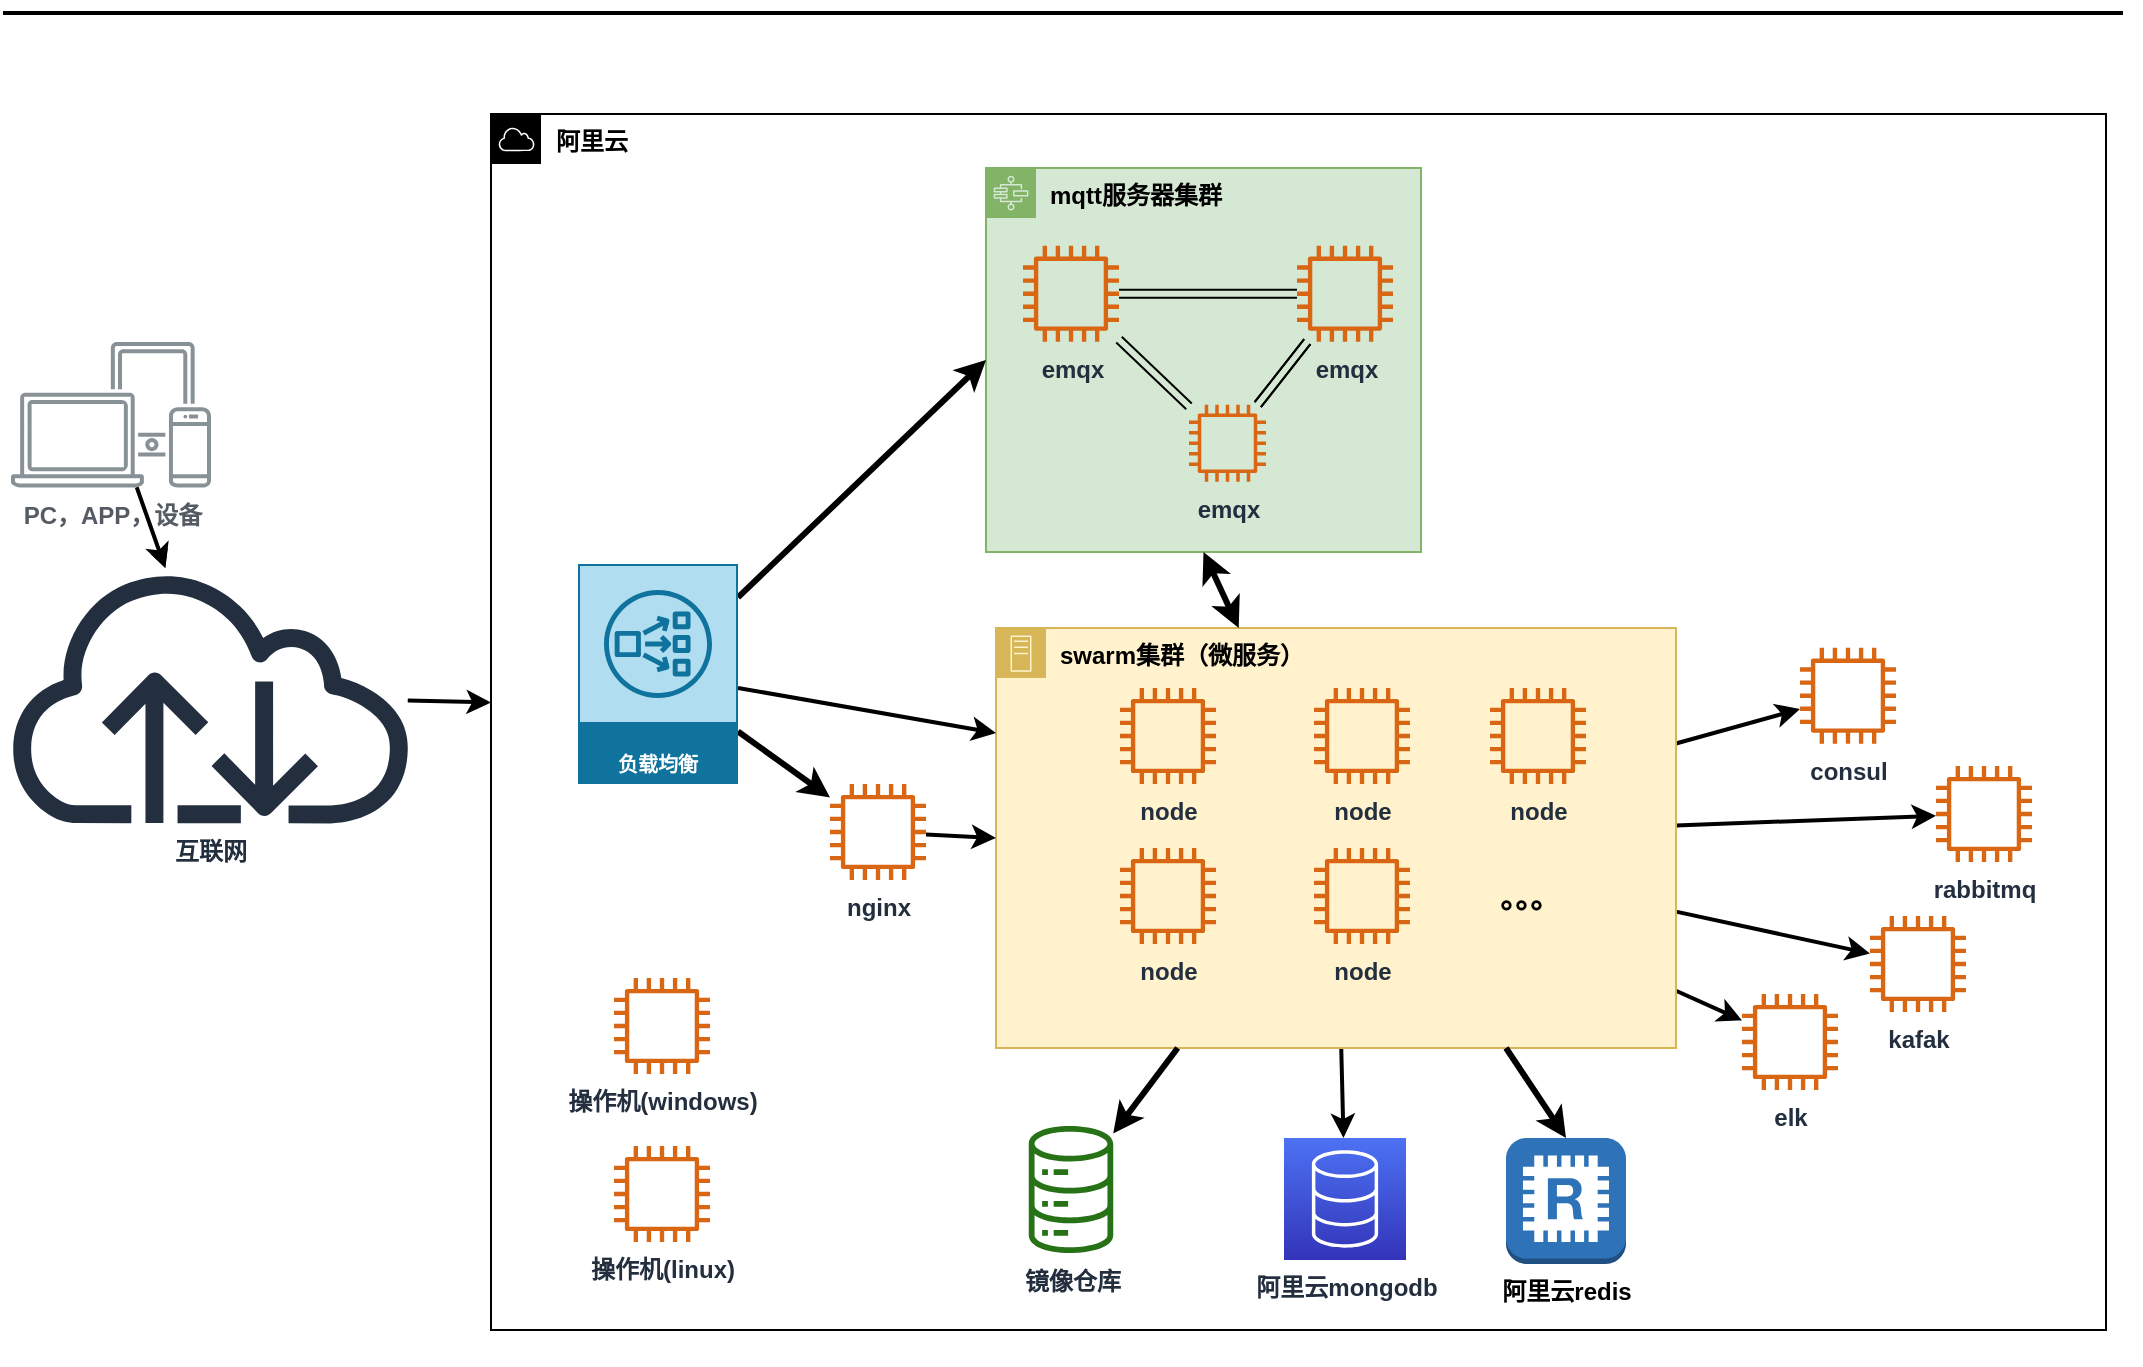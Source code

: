 <mxfile version="14.4.6" type="github">
  <diagram id="Ht1M8jgEwFfnCIfOTk4-" name="Page-1">
    <mxGraphModel dx="1422" dy="734" grid="0" gridSize="10" guides="1" tooltips="1" connect="1" arrows="1" fold="1" page="1" pageScale="1" pageWidth="1169" pageHeight="827" math="0" shadow="0">
      <root>
        <mxCell id="0" />
        <mxCell id="1" parent="0" />
        <mxCell id="Ln0wYWGK2Pg7mDHhLt9o-11" value="阿里云" style="points=[[0,0],[0.25,0],[0.5,0],[0.75,0],[1,0],[1,0.25],[1,0.5],[1,0.75],[1,1],[0.75,1],[0.5,1],[0.25,1],[0,1],[0,0.75],[0,0.5],[0,0.25]];outlineConnect=0;html=1;whiteSpace=wrap;fontSize=12;fontStyle=1;shape=mxgraph.aws4.group;grIcon=mxgraph.aws4.group_aws_cloud;verticalAlign=top;align=left;spacingLeft=30;dashed=0;" parent="1" vertex="1">
          <mxGeometry x="296.5" y="195" width="807.5" height="608" as="geometry" />
        </mxCell>
        <mxCell id="Ln0wYWGK2Pg7mDHhLt9o-24" value="mqtt服务器集群" style="points=[[0,0],[0.25,0],[0.5,0],[0.75,0],[1,0],[1,0.25],[1,0.5],[1,0.75],[1,1],[0.75,1],[0.5,1],[0.25,1],[0,1],[0,0.75],[0,0.5],[0,0.25]];outlineConnect=0;html=1;whiteSpace=wrap;fontSize=12;fontStyle=1;shape=mxgraph.aws4.group;grIcon=mxgraph.aws4.group_aws_step_functions_workflow;strokeColor=#82b366;fillColor=#d5e8d4;verticalAlign=top;align=left;spacingLeft=30;dashed=0;" parent="1" vertex="1">
          <mxGeometry x="544" y="222" width="217.5" height="192" as="geometry" />
        </mxCell>
        <mxCell id="Ln0wYWGK2Pg7mDHhLt9o-51" style="edgeStyle=none;rounded=0;orthogonalLoop=1;jettySize=auto;html=1;fontFamily=Tahoma;fontSize=15;fontStyle=1;strokeWidth=2;" parent="1" source="Ln0wYWGK2Pg7mDHhLt9o-35" target="Ln0wYWGK2Pg7mDHhLt9o-1" edge="1">
          <mxGeometry relative="1" as="geometry" />
        </mxCell>
        <mxCell id="Ln0wYWGK2Pg7mDHhLt9o-55" style="edgeStyle=none;rounded=0;orthogonalLoop=1;jettySize=auto;html=1;fontFamily=Tahoma;fontSize=15;fontStyle=1;strokeWidth=2;" parent="1" source="Ln0wYWGK2Pg7mDHhLt9o-35" target="Ln0wYWGK2Pg7mDHhLt9o-45" edge="1">
          <mxGeometry relative="1" as="geometry" />
        </mxCell>
        <mxCell id="Ln0wYWGK2Pg7mDHhLt9o-56" style="edgeStyle=none;rounded=0;orthogonalLoop=1;jettySize=auto;html=1;fontFamily=Tahoma;fontSize=15;fontStyle=1;strokeWidth=2;" parent="1" source="Ln0wYWGK2Pg7mDHhLt9o-35" target="Ln0wYWGK2Pg7mDHhLt9o-49" edge="1">
          <mxGeometry relative="1" as="geometry" />
        </mxCell>
        <mxCell id="Ln0wYWGK2Pg7mDHhLt9o-58" style="edgeStyle=none;rounded=0;orthogonalLoop=1;jettySize=auto;html=1;fontFamily=Tahoma;fontSize=15;fontStyle=1;strokeWidth=2;" parent="1" source="Ln0wYWGK2Pg7mDHhLt9o-35" target="Ln0wYWGK2Pg7mDHhLt9o-50" edge="1">
          <mxGeometry relative="1" as="geometry" />
        </mxCell>
        <mxCell id="1yn95lNJv_hw5B5bu8lK-10" style="edgeStyle=none;rounded=0;orthogonalLoop=1;jettySize=auto;html=1;strokeWidth=2;fontColor=#212121;" edge="1" parent="1" source="Ln0wYWGK2Pg7mDHhLt9o-35" target="1yn95lNJv_hw5B5bu8lK-9">
          <mxGeometry relative="1" as="geometry" />
        </mxCell>
        <mxCell id="Ln0wYWGK2Pg7mDHhLt9o-35" value="swarm集群（微服务）" style="points=[[0,0],[0.25,0],[0.5,0],[0.75,0],[1,0],[1,0.25],[1,0.5],[1,0.75],[1,1],[0.75,1],[0.5,1],[0.25,1],[0,1],[0,0.75],[0,0.5],[0,0.25]];outlineConnect=0;html=1;whiteSpace=wrap;fontSize=12;fontStyle=1;shape=mxgraph.aws4.group;grIcon=mxgraph.aws4.group_on_premise;strokeColor=#d6b656;fillColor=#fff2cc;verticalAlign=top;align=left;spacingLeft=30;dashed=0;" parent="1" vertex="1">
          <mxGeometry x="549" y="452" width="340" height="210" as="geometry" />
        </mxCell>
        <mxCell id="SCVMTBWpLvtzJIhz15lM-1" value="" style="line;strokeWidth=2;html=1;fontSize=14;" parent="1" vertex="1">
          <mxGeometry x="52.5" y="139.5" width="1060" height="10" as="geometry" />
        </mxCell>
        <mxCell id="Ln0wYWGK2Pg7mDHhLt9o-1" value="阿里云mongodb" style="points=[[0,0,0],[0.25,0,0],[0.5,0,0],[0.75,0,0],[1,0,0],[0,1,0],[0.25,1,0],[0.5,1,0],[0.75,1,0],[1,1,0],[0,0.25,0],[0,0.5,0],[0,0.75,0],[1,0.25,0],[1,0.5,0],[1,0.75,0]];outlineConnect=0;fontColor=#232F3E;gradientColor=#4D72F3;gradientDirection=north;fillColor=#3334B9;strokeColor=#ffffff;dashed=0;verticalLabelPosition=bottom;verticalAlign=top;align=center;html=1;fontSize=12;fontStyle=1;aspect=fixed;shape=mxgraph.aws4.resourceIcon;resIcon=mxgraph.aws4.database;" parent="1" vertex="1">
          <mxGeometry x="693" y="707" width="61" height="61" as="geometry" />
        </mxCell>
        <mxCell id="Ln0wYWGK2Pg7mDHhLt9o-12" value="" style="edgeStyle=none;rounded=0;orthogonalLoop=1;jettySize=auto;html=1;fontStyle=1;strokeWidth=2;" parent="1" source="Ln0wYWGK2Pg7mDHhLt9o-3" target="Ln0wYWGK2Pg7mDHhLt9o-11" edge="1">
          <mxGeometry relative="1" as="geometry" />
        </mxCell>
        <mxCell id="Ln0wYWGK2Pg7mDHhLt9o-3" value="互联网" style="outlineConnect=0;fontColor=#232F3E;gradientColor=none;fillColor=#232F3E;strokeColor=none;dashed=0;verticalLabelPosition=bottom;verticalAlign=top;align=center;html=1;fontSize=12;fontStyle=1;aspect=fixed;pointerEvents=1;shape=mxgraph.aws4.internet;" parent="1" vertex="1">
          <mxGeometry x="52.5" y="422" width="207.5" height="127.69" as="geometry" />
        </mxCell>
        <mxCell id="Ln0wYWGK2Pg7mDHhLt9o-13" style="edgeStyle=none;rounded=0;orthogonalLoop=1;jettySize=auto;html=1;fontStyle=1" parent="1" source="Ln0wYWGK2Pg7mDHhLt9o-10" target="Ln0wYWGK2Pg7mDHhLt9o-3" edge="1">
          <mxGeometry relative="1" as="geometry" />
        </mxCell>
        <mxCell id="1yn95lNJv_hw5B5bu8lK-8" style="edgeStyle=none;rounded=0;orthogonalLoop=1;jettySize=auto;html=1;fontColor=#212121;strokeWidth=2;" edge="1" parent="1" source="Ln0wYWGK2Pg7mDHhLt9o-10" target="Ln0wYWGK2Pg7mDHhLt9o-3">
          <mxGeometry relative="1" as="geometry" />
        </mxCell>
        <mxCell id="Ln0wYWGK2Pg7mDHhLt9o-10" value="PC，APP，设备" style="outlineConnect=0;gradientColor=none;fontColor=#545B64;strokeColor=none;fillColor=#879196;dashed=0;verticalLabelPosition=bottom;verticalAlign=top;align=center;html=1;fontSize=12;fontStyle=1;aspect=fixed;shape=mxgraph.aws4.illustration_devices;pointerEvents=1" parent="1" vertex="1">
          <mxGeometry x="56.5" y="308.85" width="100" height="73" as="geometry" />
        </mxCell>
        <mxCell id="Ln0wYWGK2Pg7mDHhLt9o-16" value="" style="edgeStyle=none;rounded=0;orthogonalLoop=1;jettySize=auto;html=1;shape=link;fontStyle=1" parent="1" source="Ln0wYWGK2Pg7mDHhLt9o-14" target="Ln0wYWGK2Pg7mDHhLt9o-15" edge="1">
          <mxGeometry relative="1" as="geometry" />
        </mxCell>
        <mxCell id="Ln0wYWGK2Pg7mDHhLt9o-18" value="" style="edgeStyle=none;rounded=0;orthogonalLoop=1;jettySize=auto;html=1;shape=link;fontStyle=1" parent="1" source="Ln0wYWGK2Pg7mDHhLt9o-14" target="Ln0wYWGK2Pg7mDHhLt9o-17" edge="1">
          <mxGeometry relative="1" as="geometry" />
        </mxCell>
        <mxCell id="Ln0wYWGK2Pg7mDHhLt9o-14" value="emqx" style="outlineConnect=0;fontColor=#232F3E;gradientColor=none;fillColor=#D86613;strokeColor=none;dashed=0;verticalLabelPosition=bottom;verticalAlign=top;align=center;html=1;fontSize=12;fontStyle=1;aspect=fixed;pointerEvents=1;shape=mxgraph.aws4.instance2;" parent="1" vertex="1">
          <mxGeometry x="562.5" y="260.85" width="48" height="48" as="geometry" />
        </mxCell>
        <mxCell id="Ln0wYWGK2Pg7mDHhLt9o-26" value="" style="edgeStyle=none;shape=link;rounded=0;orthogonalLoop=1;jettySize=auto;html=1;fontStyle=1" parent="1" source="Ln0wYWGK2Pg7mDHhLt9o-15" target="Ln0wYWGK2Pg7mDHhLt9o-17" edge="1">
          <mxGeometry relative="1" as="geometry" />
        </mxCell>
        <mxCell id="Ln0wYWGK2Pg7mDHhLt9o-15" value="emqx" style="outlineConnect=0;fontColor=#232F3E;gradientColor=none;fillColor=#D86613;strokeColor=none;dashed=0;verticalLabelPosition=bottom;verticalAlign=top;align=center;html=1;fontSize=12;fontStyle=1;aspect=fixed;pointerEvents=1;shape=mxgraph.aws4.instance2;" parent="1" vertex="1">
          <mxGeometry x="699.5" y="260.85" width="48" height="48" as="geometry" />
        </mxCell>
        <mxCell id="Ln0wYWGK2Pg7mDHhLt9o-21" style="edgeStyle=none;rounded=0;orthogonalLoop=1;jettySize=auto;html=1;shape=link;fontStyle=1" parent="1" source="Ln0wYWGK2Pg7mDHhLt9o-17" target="Ln0wYWGK2Pg7mDHhLt9o-15" edge="1">
          <mxGeometry relative="1" as="geometry" />
        </mxCell>
        <mxCell id="Ln0wYWGK2Pg7mDHhLt9o-17" value="emqx" style="outlineConnect=0;fontColor=#232F3E;gradientColor=none;fillColor=#D86613;strokeColor=none;dashed=0;verticalLabelPosition=bottom;verticalAlign=top;align=center;html=1;fontSize=12;fontStyle=1;aspect=fixed;pointerEvents=1;shape=mxgraph.aws4.instance2;direction=north;" parent="1" vertex="1">
          <mxGeometry x="645.5" y="340.35" width="38.5" height="38.5" as="geometry" />
        </mxCell>
        <mxCell id="Ln0wYWGK2Pg7mDHhLt9o-27" style="edgeStyle=none;shape=link;rounded=0;orthogonalLoop=1;jettySize=auto;html=1;exitX=1;exitY=1;exitDx=0;exitDy=0;fontStyle=1" parent="1" source="Ln0wYWGK2Pg7mDHhLt9o-11" target="Ln0wYWGK2Pg7mDHhLt9o-11" edge="1">
          <mxGeometry relative="1" as="geometry" />
        </mxCell>
        <mxCell id="Ln0wYWGK2Pg7mDHhLt9o-30" value="node" style="outlineConnect=0;fontColor=#232F3E;gradientColor=none;fillColor=#D86613;strokeColor=none;dashed=0;verticalLabelPosition=bottom;verticalAlign=top;align=center;html=1;fontSize=12;fontStyle=1;aspect=fixed;pointerEvents=1;shape=mxgraph.aws4.instance2;" parent="1" vertex="1">
          <mxGeometry x="611" y="482" width="48" height="48" as="geometry" />
        </mxCell>
        <mxCell id="Ln0wYWGK2Pg7mDHhLt9o-32" value="node" style="outlineConnect=0;fontColor=#232F3E;gradientColor=none;fillColor=#D86613;strokeColor=none;dashed=0;verticalLabelPosition=bottom;verticalAlign=top;align=center;html=1;fontSize=12;fontStyle=1;aspect=fixed;pointerEvents=1;shape=mxgraph.aws4.instance2;" parent="1" vertex="1">
          <mxGeometry x="708" y="482" width="48" height="48" as="geometry" />
        </mxCell>
        <mxCell id="Ln0wYWGK2Pg7mDHhLt9o-34" value="node" style="outlineConnect=0;fontColor=#232F3E;gradientColor=none;fillColor=#D86613;strokeColor=none;dashed=0;verticalLabelPosition=bottom;verticalAlign=top;align=center;html=1;fontSize=12;fontStyle=1;aspect=fixed;pointerEvents=1;shape=mxgraph.aws4.instance2;direction=north;" parent="1" vertex="1">
          <mxGeometry x="611" y="562" width="48" height="48" as="geometry" />
        </mxCell>
        <mxCell id="Ln0wYWGK2Pg7mDHhLt9o-44" value="" style="edgeStyle=none;rounded=0;orthogonalLoop=1;jettySize=auto;html=1;fontFamily=Tahoma;fontSize=15;fontStyle=1;strokeWidth=3;" parent="1" source="Ln0wYWGK2Pg7mDHhLt9o-35" target="Ln0wYWGK2Pg7mDHhLt9o-42" edge="1">
          <mxGeometry relative="1" as="geometry" />
        </mxCell>
        <mxCell id="Ln0wYWGK2Pg7mDHhLt9o-36" value="node" style="outlineConnect=0;fontColor=#232F3E;gradientColor=none;fillColor=#D86613;strokeColor=none;dashed=0;verticalLabelPosition=bottom;verticalAlign=top;align=center;html=1;fontSize=12;fontStyle=1;aspect=fixed;pointerEvents=1;shape=mxgraph.aws4.instance2;" parent="1" vertex="1">
          <mxGeometry x="708" y="562" width="48" height="48" as="geometry" />
        </mxCell>
        <mxCell id="Ln0wYWGK2Pg7mDHhLt9o-37" value="node" style="outlineConnect=0;fontColor=#232F3E;gradientColor=none;fillColor=#D86613;strokeColor=none;dashed=0;verticalLabelPosition=bottom;verticalAlign=top;align=center;html=1;fontSize=12;fontStyle=1;aspect=fixed;pointerEvents=1;shape=mxgraph.aws4.instance2;" parent="1" vertex="1">
          <mxGeometry x="796" y="482" width="48" height="48" as="geometry" />
        </mxCell>
        <mxCell id="Ln0wYWGK2Pg7mDHhLt9o-38" value="。。。" style="text;html=1;strokeColor=none;fillColor=none;align=center;verticalAlign=middle;whiteSpace=wrap;rounded=0;fontStyle=1;fontSize=15;fontFamily=Tahoma;" parent="1" vertex="1">
          <mxGeometry x="796" y="576" width="40" height="20" as="geometry" />
        </mxCell>
        <mxCell id="Ln0wYWGK2Pg7mDHhLt9o-40" value="" style="endArrow=classic;startArrow=classic;html=1;fontFamily=Tahoma;fontSize=15;entryX=0.5;entryY=1;entryDx=0;entryDy=0;fontStyle=1;strokeWidth=3;" parent="1" source="Ln0wYWGK2Pg7mDHhLt9o-35" target="Ln0wYWGK2Pg7mDHhLt9o-24" edge="1">
          <mxGeometry width="50" height="50" relative="1" as="geometry">
            <mxPoint x="736.5" y="432" as="sourcePoint" />
            <mxPoint x="786.5" y="382" as="targetPoint" />
          </mxGeometry>
        </mxCell>
        <mxCell id="Ln0wYWGK2Pg7mDHhLt9o-42" value="镜像仓库" style="outlineConnect=0;fontColor=#232F3E;gradientColor=none;fillColor=#277116;strokeColor=none;dashed=0;verticalLabelPosition=bottom;verticalAlign=top;align=center;html=1;fontSize=12;fontStyle=1;aspect=fixed;pointerEvents=1;shape=mxgraph.aws4.iot_analytics_data_store;" parent="1" vertex="1">
          <mxGeometry x="564.52" y="701" width="43.96" height="63.5" as="geometry" />
        </mxCell>
        <mxCell id="Ln0wYWGK2Pg7mDHhLt9o-45" value="rabbitmq" style="outlineConnect=0;fontColor=#232F3E;gradientColor=none;fillColor=#D86613;strokeColor=none;dashed=0;verticalLabelPosition=bottom;verticalAlign=top;align=center;html=1;fontSize=12;fontStyle=1;aspect=fixed;pointerEvents=1;shape=mxgraph.aws4.instance2;" parent="1" vertex="1">
          <mxGeometry x="1019" y="521" width="48" height="48" as="geometry" />
        </mxCell>
        <mxCell id="Ln0wYWGK2Pg7mDHhLt9o-49" value="kafak" style="outlineConnect=0;fontColor=#232F3E;gradientColor=none;fillColor=#D86613;strokeColor=none;dashed=0;verticalLabelPosition=bottom;verticalAlign=top;align=center;html=1;fontSize=12;fontStyle=1;aspect=fixed;pointerEvents=1;shape=mxgraph.aws4.instance2;" parent="1" vertex="1">
          <mxGeometry x="986" y="596" width="48" height="48" as="geometry" />
        </mxCell>
        <mxCell id="Ln0wYWGK2Pg7mDHhLt9o-50" value="elk" style="outlineConnect=0;fontColor=#232F3E;gradientColor=none;fillColor=#D86613;strokeColor=none;dashed=0;verticalLabelPosition=bottom;verticalAlign=top;align=center;html=1;fontSize=12;fontStyle=1;aspect=fixed;pointerEvents=1;shape=mxgraph.aws4.instance2;" parent="1" vertex="1">
          <mxGeometry x="922" y="635" width="48" height="48" as="geometry" />
        </mxCell>
        <mxCell id="Ln0wYWGK2Pg7mDHhLt9o-52" value="操作机(windows)" style="outlineConnect=0;fontColor=#232F3E;gradientColor=none;fillColor=#D86613;strokeColor=none;dashed=0;verticalLabelPosition=bottom;verticalAlign=top;align=center;html=1;fontSize=12;fontStyle=1;aspect=fixed;pointerEvents=1;shape=mxgraph.aws4.instance2;" parent="1" vertex="1">
          <mxGeometry x="358" y="627" width="48" height="48" as="geometry" />
        </mxCell>
        <mxCell id="1yn95lNJv_hw5B5bu8lK-1" value="操作机(linux)" style="outlineConnect=0;fontColor=#232F3E;gradientColor=none;fillColor=#D86613;strokeColor=none;dashed=0;verticalLabelPosition=bottom;verticalAlign=top;align=center;html=1;fontSize=12;fontStyle=1;aspect=fixed;pointerEvents=1;shape=mxgraph.aws4.instance2;" vertex="1" parent="1">
          <mxGeometry x="358" y="711" width="48" height="48" as="geometry" />
        </mxCell>
        <mxCell id="1yn95lNJv_hw5B5bu8lK-5" style="rounded=0;orthogonalLoop=1;jettySize=auto;html=1;entryX=0;entryY=0.5;entryDx=0;entryDy=0;fontColor=#212121;fontStyle=1;strokeWidth=3;" edge="1" parent="1" source="1yn95lNJv_hw5B5bu8lK-7" target="Ln0wYWGK2Pg7mDHhLt9o-24">
          <mxGeometry relative="1" as="geometry">
            <mxPoint x="428.999" y="380.926" as="sourcePoint" />
          </mxGeometry>
        </mxCell>
        <mxCell id="1yn95lNJv_hw5B5bu8lK-6" value="" style="edgeStyle=none;rounded=0;orthogonalLoop=1;jettySize=auto;html=1;fontColor=#212121;fontStyle=1;strokeWidth=3;" edge="1" parent="1" source="1yn95lNJv_hw5B5bu8lK-7" target="1yn95lNJv_hw5B5bu8lK-11">
          <mxGeometry relative="1" as="geometry">
            <mxPoint x="413" y="440" as="sourcePoint" />
          </mxGeometry>
        </mxCell>
        <mxCell id="1yn95lNJv_hw5B5bu8lK-13" style="edgeStyle=none;rounded=0;orthogonalLoop=1;jettySize=auto;html=1;entryX=0;entryY=0.25;entryDx=0;entryDy=0;strokeWidth=2;fontColor=#FFFFFF;" edge="1" parent="1" source="1yn95lNJv_hw5B5bu8lK-7" target="Ln0wYWGK2Pg7mDHhLt9o-35">
          <mxGeometry relative="1" as="geometry" />
        </mxCell>
        <mxCell id="1yn95lNJv_hw5B5bu8lK-7" value="负载均衡" style="outlineConnect=0;dashed=0;verticalLabelPosition=middle;verticalAlign=bottom;align=center;html=1;whiteSpace=wrap;fontSize=10;fontStyle=1;spacing=3;shape=mxgraph.aws4.productIcon;prIcon=mxgraph.aws4.network_load_balancer;fillColor=#b1ddf0;strokeColor=#10739e;fontColor=#FFFFFF;" vertex="1" parent="1">
          <mxGeometry x="340" y="420" width="80" height="110" as="geometry" />
        </mxCell>
        <mxCell id="1yn95lNJv_hw5B5bu8lK-9" value="consul" style="outlineConnect=0;fontColor=#232F3E;gradientColor=none;fillColor=#D86613;strokeColor=none;dashed=0;verticalLabelPosition=bottom;verticalAlign=top;align=center;html=1;fontSize=12;fontStyle=1;aspect=fixed;pointerEvents=1;shape=mxgraph.aws4.instance2;" vertex="1" parent="1">
          <mxGeometry x="951" y="461.85" width="48" height="48" as="geometry" />
        </mxCell>
        <mxCell id="1yn95lNJv_hw5B5bu8lK-12" value="" style="edgeStyle=none;rounded=0;orthogonalLoop=1;jettySize=auto;html=1;strokeWidth=2;fontColor=#FFFFFF;entryX=0;entryY=0.5;entryDx=0;entryDy=0;" edge="1" parent="1" source="1yn95lNJv_hw5B5bu8lK-11" target="Ln0wYWGK2Pg7mDHhLt9o-35">
          <mxGeometry relative="1" as="geometry" />
        </mxCell>
        <mxCell id="1yn95lNJv_hw5B5bu8lK-11" value="nginx" style="outlineConnect=0;fontColor=#232F3E;gradientColor=none;fillColor=#D86613;strokeColor=none;dashed=0;verticalLabelPosition=bottom;verticalAlign=top;align=center;html=1;fontSize=12;fontStyle=1;aspect=fixed;pointerEvents=1;shape=mxgraph.aws4.instance2;" vertex="1" parent="1">
          <mxGeometry x="466" y="530" width="48" height="48" as="geometry" />
        </mxCell>
        <mxCell id="1yn95lNJv_hw5B5bu8lK-14" value="&lt;font color=&quot;#000000&quot;&gt;阿里云redis&lt;/font&gt;" style="outlineConnect=0;dashed=0;verticalLabelPosition=bottom;verticalAlign=top;align=center;html=1;shape=mxgraph.aws3.redis;fillColor=#2E73B8;gradientColor=none;fontColor=#FFFFFF;fontStyle=1" vertex="1" parent="1">
          <mxGeometry x="804" y="707" width="60" height="63" as="geometry" />
        </mxCell>
        <mxCell id="1yn95lNJv_hw5B5bu8lK-15" style="rounded=0;orthogonalLoop=1;jettySize=auto;html=1;fontColor=#212121;fontStyle=1;strokeWidth=3;exitX=0.75;exitY=1;exitDx=0;exitDy=0;entryX=0.5;entryY=0;entryDx=0;entryDy=0;entryPerimeter=0;" edge="1" parent="1" source="Ln0wYWGK2Pg7mDHhLt9o-35" target="1yn95lNJv_hw5B5bu8lK-14">
          <mxGeometry relative="1" as="geometry">
            <mxPoint x="849" y="862.707" as="sourcePoint" />
            <mxPoint x="872" y="696" as="targetPoint" />
          </mxGeometry>
        </mxCell>
      </root>
    </mxGraphModel>
  </diagram>
</mxfile>
